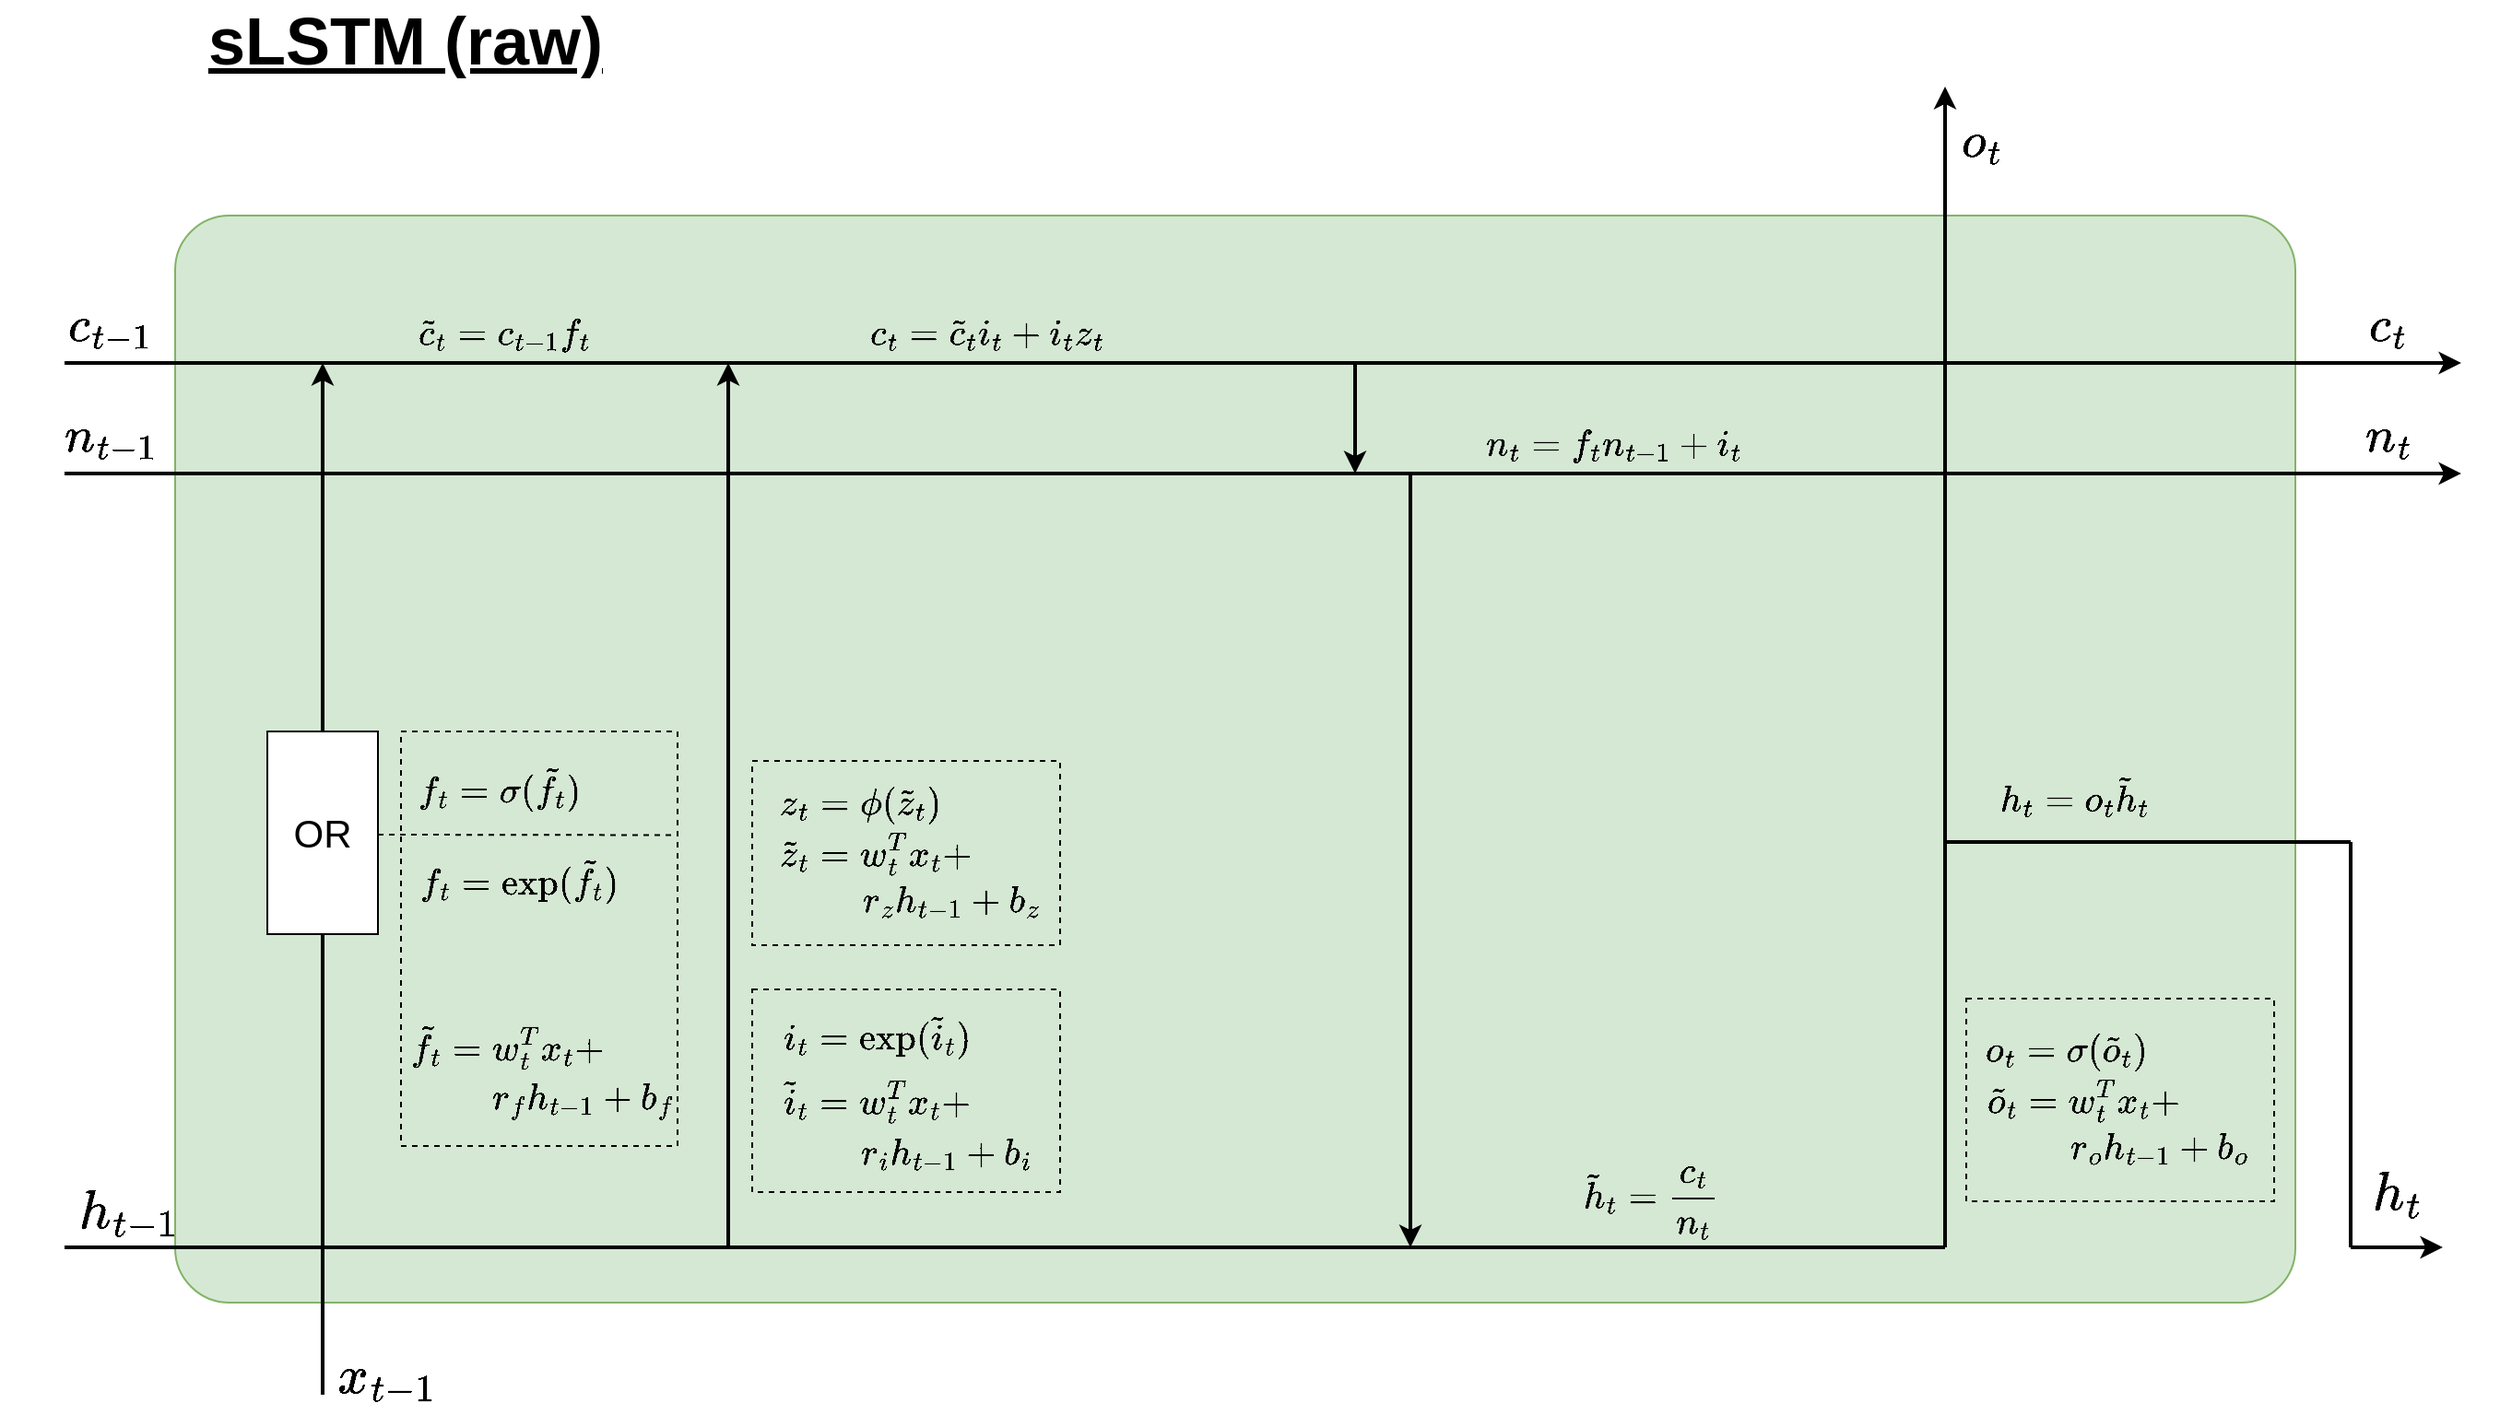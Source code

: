 <mxfile version="24.6.4" type="device" pages="2">
  <diagram name="Page-1" id="kfAxaO6tU3XehGaYWKPx">
    <mxGraphModel dx="2074" dy="1199" grid="1" gridSize="10" guides="1" tooltips="1" connect="1" arrows="1" fold="1" page="1" pageScale="1" pageWidth="850" pageHeight="1100" math="1" shadow="0">
      <root>
        <mxCell id="0" />
        <mxCell id="1" parent="0" />
        <mxCell id="GDzxvF_orYzHX6G-HKDW-2" value="" style="rounded=1;whiteSpace=wrap;html=1;fillColor=#d5e8d4;strokeColor=#82b366;arcSize=5;" vertex="1" parent="1">
          <mxGeometry x="100" y="160" width="1150" height="590" as="geometry" />
        </mxCell>
        <mxCell id="GDzxvF_orYzHX6G-HKDW-3" value="" style="endArrow=none;html=1;rounded=0;strokeWidth=2;endFill=0;" edge="1" parent="1">
          <mxGeometry width="50" height="50" relative="1" as="geometry">
            <mxPoint x="40" y="720" as="sourcePoint" />
            <mxPoint x="1060" y="720" as="targetPoint" />
          </mxGeometry>
        </mxCell>
        <mxCell id="GDzxvF_orYzHX6G-HKDW-5" value="\(h_{t-1}\)" style="text;html=1;align=center;verticalAlign=middle;resizable=0;points=[];autosize=1;strokeColor=none;fillColor=none;fontSize=25;" vertex="1" parent="1">
          <mxGeometry x="10" y="680" width="130" height="40" as="geometry" />
        </mxCell>
        <mxCell id="GDzxvF_orYzHX6G-HKDW-6" value="" style="endArrow=none;html=1;rounded=0;strokeWidth=2;endFill=0;entryX=0.5;entryY=1;entryDx=0;entryDy=0;" edge="1" parent="1" target="GDzxvF_orYzHX6G-HKDW-16">
          <mxGeometry width="50" height="50" relative="1" as="geometry">
            <mxPoint x="180" y="800" as="sourcePoint" />
            <mxPoint x="180" y="630" as="targetPoint" />
          </mxGeometry>
        </mxCell>
        <mxCell id="GDzxvF_orYzHX6G-HKDW-7" value="" style="endArrow=classic;html=1;rounded=0;strokeWidth=2;endFill=1;" edge="1" parent="1">
          <mxGeometry width="50" height="50" relative="1" as="geometry">
            <mxPoint x="40" y="240" as="sourcePoint" />
            <mxPoint x="1340" y="240" as="targetPoint" />
          </mxGeometry>
        </mxCell>
        <mxCell id="GDzxvF_orYzHX6G-HKDW-8" value="" style="endArrow=classic;html=1;rounded=0;strokeWidth=2;endFill=1;" edge="1" parent="1">
          <mxGeometry width="50" height="50" relative="1" as="geometry">
            <mxPoint x="40" y="300" as="sourcePoint" />
            <mxPoint x="1340" y="300" as="targetPoint" />
          </mxGeometry>
        </mxCell>
        <mxCell id="GDzxvF_orYzHX6G-HKDW-11" value="\(n_{t-1}\)" style="text;html=1;align=center;verticalAlign=middle;resizable=0;points=[];autosize=1;strokeColor=none;fillColor=none;fontSize=23;" vertex="1" parent="1">
          <mxGeometry x="5" y="260" width="120" height="40" as="geometry" />
        </mxCell>
        <mxCell id="GDzxvF_orYzHX6G-HKDW-12" value="\(c_{t-1}\)" style="text;html=1;align=center;verticalAlign=middle;resizable=0;points=[];autosize=1;strokeColor=none;fillColor=none;fontSize=23;" vertex="1" parent="1">
          <mxGeometry x="5" y="200" width="120" height="40" as="geometry" />
        </mxCell>
        <mxCell id="GDzxvF_orYzHX6G-HKDW-13" value="\(x_{t-1}\)" style="text;html=1;align=center;verticalAlign=middle;resizable=0;points=[];autosize=1;strokeColor=none;fillColor=none;fontSize=25;" vertex="1" parent="1">
          <mxGeometry x="150" y="770" width="130" height="40" as="geometry" />
        </mxCell>
        <mxCell id="GDzxvF_orYzHX6G-HKDW-24" style="edgeStyle=orthogonalEdgeStyle;rounded=0;orthogonalLoop=1;jettySize=auto;html=1;strokeWidth=2;" edge="1" parent="1" source="GDzxvF_orYzHX6G-HKDW-16">
          <mxGeometry relative="1" as="geometry">
            <mxPoint x="180" y="240" as="targetPoint" />
          </mxGeometry>
        </mxCell>
        <mxCell id="GDzxvF_orYzHX6G-HKDW-16" value="OR" style="rounded=0;whiteSpace=wrap;html=1;fontSize=21;" vertex="1" parent="1">
          <mxGeometry x="150" y="440" width="60" height="110" as="geometry" />
        </mxCell>
        <mxCell id="GDzxvF_orYzHX6G-HKDW-22" value="\(n_{t}\)" style="text;html=1;align=center;verticalAlign=middle;resizable=0;points=[];autosize=1;strokeColor=none;fillColor=none;fontSize=23;" vertex="1" parent="1">
          <mxGeometry x="1250" y="260" width="100" height="40" as="geometry" />
        </mxCell>
        <mxCell id="GDzxvF_orYzHX6G-HKDW-23" value="\(c_{t}\)" style="text;html=1;align=center;verticalAlign=middle;resizable=0;points=[];autosize=1;strokeColor=none;fillColor=none;fontSize=23;" vertex="1" parent="1">
          <mxGeometry x="1250" y="200" width="100" height="40" as="geometry" />
        </mxCell>
        <mxCell id="GDzxvF_orYzHX6G-HKDW-25" value="\(\tilde{c}_{t}=c_{t-1}f_t\)" style="text;html=1;align=center;verticalAlign=middle;resizable=0;points=[];autosize=1;strokeColor=none;fillColor=none;fontSize=17;" vertex="1" parent="1">
          <mxGeometry x="178" y="210" width="200" height="30" as="geometry" />
        </mxCell>
        <mxCell id="GDzxvF_orYzHX6G-HKDW-26" value="" style="endArrow=classic;html=1;rounded=0;strokeWidth=2;endFill=1;" edge="1" parent="1">
          <mxGeometry width="50" height="50" relative="1" as="geometry">
            <mxPoint x="400" y="720" as="sourcePoint" />
            <mxPoint x="400" y="240" as="targetPoint" />
          </mxGeometry>
        </mxCell>
        <mxCell id="GDzxvF_orYzHX6G-HKDW-27" value="\(c_t=\tilde{c}_{t}i_t + i_t z_t\)" style="text;html=1;align=center;verticalAlign=middle;resizable=0;points=[];autosize=1;strokeColor=none;fillColor=none;fontSize=17;" vertex="1" parent="1">
          <mxGeometry x="420" y="210" width="240" height="30" as="geometry" />
        </mxCell>
        <mxCell id="GDzxvF_orYzHX6G-HKDW-55" value="" style="endArrow=classic;html=1;rounded=0;strokeWidth=2;endFill=1;" edge="1" parent="1">
          <mxGeometry width="50" height="50" relative="1" as="geometry">
            <mxPoint x="1060" y="720" as="sourcePoint" />
            <mxPoint x="1060" y="90" as="targetPoint" />
          </mxGeometry>
        </mxCell>
        <mxCell id="GDzxvF_orYzHX6G-HKDW-56" value="\(o_{t}\)" style="text;html=1;align=center;verticalAlign=middle;resizable=0;points=[];autosize=1;strokeColor=none;fillColor=none;fontSize=23;" vertex="1" parent="1">
          <mxGeometry x="1030" y="100" width="100" height="40" as="geometry" />
        </mxCell>
        <mxCell id="GDzxvF_orYzHX6G-HKDW-58" value="\(\tilde{h}_t=\dfrac{c_t}{n_t}\)" style="text;html=1;align=center;verticalAlign=middle;resizable=0;points=[];autosize=1;strokeColor=none;fillColor=none;fontSize=17;" vertex="1" parent="1">
          <mxGeometry x="780" y="680" width="240" height="30" as="geometry" />
        </mxCell>
        <mxCell id="GDzxvF_orYzHX6G-HKDW-59" value="" style="endArrow=classic;html=1;rounded=0;strokeWidth=2;" edge="1" parent="1">
          <mxGeometry width="50" height="50" relative="1" as="geometry">
            <mxPoint x="740" y="240" as="sourcePoint" />
            <mxPoint x="740" y="300" as="targetPoint" />
          </mxGeometry>
        </mxCell>
        <mxCell id="GDzxvF_orYzHX6G-HKDW-60" value="$$n_t = f_tn_{t-1}+i_t$$" style="text;html=1;align=center;verticalAlign=middle;resizable=0;points=[];autosize=1;strokeColor=none;fillColor=none;fontSize=17;" vertex="1" parent="1">
          <mxGeometry x="780" y="270" width="200" height="30" as="geometry" />
        </mxCell>
        <mxCell id="GDzxvF_orYzHX6G-HKDW-62" value="" style="group" vertex="1" connectable="0" parent="1">
          <mxGeometry x="340" y="580" width="320" height="130" as="geometry" />
        </mxCell>
        <mxCell id="GDzxvF_orYzHX6G-HKDW-31" value="" style="group" vertex="1" connectable="0" parent="GDzxvF_orYzHX6G-HKDW-62">
          <mxGeometry y="40" width="320" height="90" as="geometry" />
        </mxCell>
        <mxCell id="GDzxvF_orYzHX6G-HKDW-32" value="&lt;font style=&quot;font-size: 17px;&quot;&gt;$$\tilde{i}_t=w^T_tx_t + $$&lt;/font&gt;" style="text;html=1;align=center;verticalAlign=middle;resizable=0;points=[];autosize=1;strokeColor=none;fillColor=none;fontSize=23;" vertex="1" parent="GDzxvF_orYzHX6G-HKDW-31">
          <mxGeometry x="30" width="220" height="40" as="geometry" />
        </mxCell>
        <mxCell id="GDzxvF_orYzHX6G-HKDW-33" value="&lt;font style=&quot;font-size: 17px;&quot;&gt;$$r_i h_{t-1} + b_i$$&lt;/font&gt;" style="text;html=1;align=center;verticalAlign=middle;resizable=0;points=[];autosize=1;strokeColor=none;fillColor=none;" vertex="1" parent="GDzxvF_orYzHX6G-HKDW-31">
          <mxGeometry x="88" y="35" width="180" height="30" as="geometry" />
        </mxCell>
        <mxCell id="GDzxvF_orYzHX6G-HKDW-53" value="" style="rounded=0;whiteSpace=wrap;html=1;fillColor=none;dashed=1;" vertex="1" parent="GDzxvF_orYzHX6G-HKDW-31">
          <mxGeometry x="73" y="-40" width="167" height="110" as="geometry" />
        </mxCell>
        <mxCell id="GDzxvF_orYzHX6G-HKDW-37" value="$$i_t = \text{exp}(\tilde{i}_t)$$" style="text;html=1;align=center;verticalAlign=middle;resizable=0;points=[];autosize=1;strokeColor=none;fillColor=none;fontSize=17;" vertex="1" parent="GDzxvF_orYzHX6G-HKDW-62">
          <mxGeometry x="15" y="10" width="250" height="30" as="geometry" />
        </mxCell>
        <mxCell id="GDzxvF_orYzHX6G-HKDW-63" value="" style="group" vertex="1" connectable="0" parent="1">
          <mxGeometry x="340" y="460" width="320" height="116" as="geometry" />
        </mxCell>
        <mxCell id="GDzxvF_orYzHX6G-HKDW-38" value="" style="group" vertex="1" connectable="0" parent="GDzxvF_orYzHX6G-HKDW-63">
          <mxGeometry y="26" width="320" height="90" as="geometry" />
        </mxCell>
        <mxCell id="GDzxvF_orYzHX6G-HKDW-39" value="&lt;font style=&quot;font-size: 17px;&quot;&gt;$$\tilde{z}_t=w^T_tx_t + $$&lt;/font&gt;" style="text;html=1;align=center;verticalAlign=middle;resizable=0;points=[];autosize=1;strokeColor=none;fillColor=none;fontSize=23;" vertex="1" parent="GDzxvF_orYzHX6G-HKDW-38">
          <mxGeometry x="25" width="230" height="40" as="geometry" />
        </mxCell>
        <mxCell id="GDzxvF_orYzHX6G-HKDW-40" value="&lt;font style=&quot;font-size: 17px;&quot;&gt;$$r_z h_{t-1} + b_z$$&lt;/font&gt;" style="text;html=1;align=center;verticalAlign=middle;resizable=0;points=[];autosize=1;strokeColor=none;fillColor=none;" vertex="1" parent="GDzxvF_orYzHX6G-HKDW-38">
          <mxGeometry x="86" y="32" width="190" height="30" as="geometry" />
        </mxCell>
        <mxCell id="GDzxvF_orYzHX6G-HKDW-42" value="" style="rounded=0;whiteSpace=wrap;html=1;fillColor=none;dashed=1;" vertex="1" parent="GDzxvF_orYzHX6G-HKDW-38">
          <mxGeometry x="73" y="-30" width="167" height="100" as="geometry" />
        </mxCell>
        <mxCell id="GDzxvF_orYzHX6G-HKDW-41" value="&lt;font style=&quot;font-size: 17px;&quot;&gt;$$z_t = \phi(\tilde{z}_t)$$&lt;/font&gt;" style="text;html=1;align=center;verticalAlign=middle;resizable=0;points=[];autosize=1;fontSize=23;" vertex="1" parent="GDzxvF_orYzHX6G-HKDW-63">
          <mxGeometry x="26" width="210" height="40" as="geometry" />
        </mxCell>
        <mxCell id="GDzxvF_orYzHX6G-HKDW-65" value="" style="endArrow=classic;html=1;rounded=0;strokeWidth=2;" edge="1" parent="1">
          <mxGeometry width="50" height="50" relative="1" as="geometry">
            <mxPoint x="770" y="300" as="sourcePoint" />
            <mxPoint x="770" y="720" as="targetPoint" />
          </mxGeometry>
        </mxCell>
        <mxCell id="GDzxvF_orYzHX6G-HKDW-72" value="" style="group" vertex="1" connectable="0" parent="1">
          <mxGeometry x="995" y="594" width="365" height="116" as="geometry" />
        </mxCell>
        <mxCell id="GDzxvF_orYzHX6G-HKDW-67" value="" style="group" vertex="1" connectable="0" parent="GDzxvF_orYzHX6G-HKDW-72">
          <mxGeometry y="26" width="365" height="90" as="geometry" />
        </mxCell>
        <mxCell id="GDzxvF_orYzHX6G-HKDW-68" value="&lt;font style=&quot;font-size: 17px;&quot;&gt;$$\tilde{o}_t=w^T_tx_t + $$&lt;/font&gt;" style="text;html=1;align=center;verticalAlign=middle;resizable=0;points=[];autosize=1;strokeColor=none;fillColor=none;fontSize=23;" vertex="1" parent="GDzxvF_orYzHX6G-HKDW-67">
          <mxGeometry x="25" width="230" height="40" as="geometry" />
        </mxCell>
        <mxCell id="GDzxvF_orYzHX6G-HKDW-69" value="&lt;font style=&quot;font-size: 17px;&quot;&gt;$$r_o h_{t-1} + b_o$$&lt;/font&gt;" style="text;html=1;align=center;verticalAlign=middle;resizable=0;points=[];autosize=1;strokeColor=none;fillColor=none;" vertex="1" parent="GDzxvF_orYzHX6G-HKDW-67">
          <mxGeometry x="86" y="32" width="190" height="30" as="geometry" />
        </mxCell>
        <mxCell id="GDzxvF_orYzHX6G-HKDW-70" value="" style="rounded=0;whiteSpace=wrap;html=1;fillColor=none;dashed=1;" vertex="1" parent="GDzxvF_orYzHX6G-HKDW-67">
          <mxGeometry x="76.5" y="-35" width="167" height="110" as="geometry" />
        </mxCell>
        <mxCell id="GDzxvF_orYzHX6G-HKDW-77" value="\(h_{t}\)" style="text;html=1;align=center;verticalAlign=middle;resizable=0;points=[];autosize=1;strokeColor=none;fillColor=none;fontSize=25;" vertex="1" parent="GDzxvF_orYzHX6G-HKDW-67">
          <mxGeometry x="255" y="50" width="110" height="40" as="geometry" />
        </mxCell>
        <mxCell id="GDzxvF_orYzHX6G-HKDW-71" value="&lt;font style=&quot;font-size: 17px;&quot;&gt;$$o_t = \sigma(\tilde{o}_t)$$&lt;/font&gt;" style="text;html=1;align=center;verticalAlign=middle;resizable=0;points=[];autosize=1;fontSize=23;" vertex="1" parent="GDzxvF_orYzHX6G-HKDW-72">
          <mxGeometry x="10" width="240" height="40" as="geometry" />
        </mxCell>
        <mxCell id="GDzxvF_orYzHX6G-HKDW-73" value="" style="endArrow=none;html=1;rounded=0;strokeWidth=2;" edge="1" parent="1">
          <mxGeometry width="50" height="50" relative="1" as="geometry">
            <mxPoint x="1280" y="500" as="sourcePoint" />
            <mxPoint x="1060" y="500" as="targetPoint" />
          </mxGeometry>
        </mxCell>
        <mxCell id="GDzxvF_orYzHX6G-HKDW-74" value="" style="endArrow=none;html=1;rounded=0;strokeWidth=2;" edge="1" parent="1">
          <mxGeometry width="50" height="50" relative="1" as="geometry">
            <mxPoint x="1280" y="720" as="sourcePoint" />
            <mxPoint x="1280" y="500" as="targetPoint" />
          </mxGeometry>
        </mxCell>
        <mxCell id="GDzxvF_orYzHX6G-HKDW-75" value="" style="endArrow=classic;html=1;rounded=0;strokeWidth=2;endFill=1;" edge="1" parent="1">
          <mxGeometry width="50" height="50" relative="1" as="geometry">
            <mxPoint x="1280" y="720" as="sourcePoint" />
            <mxPoint x="1330" y="720" as="targetPoint" />
          </mxGeometry>
        </mxCell>
        <mxCell id="GDzxvF_orYzHX6G-HKDW-76" value="\(h_t=o_t \tilde{h}_t\)" style="text;html=1;align=center;verticalAlign=middle;resizable=0;points=[];autosize=1;strokeColor=none;fillColor=none;fontSize=17;" vertex="1" parent="1">
          <mxGeometry x="1040" y="460" width="180" height="30" as="geometry" />
        </mxCell>
        <mxCell id="GDzxvF_orYzHX6G-HKDW-79" value="" style="group" vertex="1" connectable="0" parent="1">
          <mxGeometry x="129" y="455" width="315" height="230" as="geometry" />
        </mxCell>
        <mxCell id="GDzxvF_orYzHX6G-HKDW-19" value="$$f_t = \text{exp}(\tilde{f}_t)$$" style="text;html=1;align=center;verticalAlign=middle;resizable=0;points=[];autosize=1;strokeColor=none;fillColor=none;fontSize=17;" vertex="1" parent="GDzxvF_orYzHX6G-HKDW-79">
          <mxGeometry x="32" y="50" width="250" height="30" as="geometry" />
        </mxCell>
        <mxCell id="GDzxvF_orYzHX6G-HKDW-20" value="$$f_t = \sigma(\tilde{f}_t)$$" style="text;html=1;align=center;verticalAlign=middle;resizable=0;points=[];autosize=1;strokeColor=none;fillColor=none;fontSize=17;" vertex="1" parent="GDzxvF_orYzHX6G-HKDW-79">
          <mxGeometry x="32" width="230" height="30" as="geometry" />
        </mxCell>
        <mxCell id="GDzxvF_orYzHX6G-HKDW-80" value="" style="group" vertex="1" connectable="0" parent="GDzxvF_orYzHX6G-HKDW-79">
          <mxGeometry x="11" y="-15" width="315" height="230" as="geometry" />
        </mxCell>
        <mxCell id="GDzxvF_orYzHX6G-HKDW-30" value="" style="group" vertex="1" connectable="0" parent="GDzxvF_orYzHX6G-HKDW-80">
          <mxGeometry y="150" width="315" height="80" as="geometry" />
        </mxCell>
        <mxCell id="GDzxvF_orYzHX6G-HKDW-15" value="&lt;font style=&quot;font-size: 17px;&quot;&gt;$$\tilde{f}_t=w^T_tx_t + $$&lt;/font&gt;" style="text;html=1;align=center;verticalAlign=middle;resizable=0;points=[];autosize=1;strokeColor=none;fillColor=none;fontSize=23;" vertex="1" parent="GDzxvF_orYzHX6G-HKDW-30">
          <mxGeometry x="30" width="220" height="40" as="geometry" />
        </mxCell>
        <mxCell id="GDzxvF_orYzHX6G-HKDW-29" value="&lt;font style=&quot;font-size: 17px;&quot;&gt;$$r_f h_{t-1} + b_f$$&lt;/font&gt;" style="text;html=1;align=center;verticalAlign=middle;resizable=0;points=[];autosize=1;strokeColor=none;fillColor=none;" vertex="1" parent="GDzxvF_orYzHX6G-HKDW-30">
          <mxGeometry x="91" y="35" width="180" height="30" as="geometry" />
        </mxCell>
        <mxCell id="GDzxvF_orYzHX6G-HKDW-78" value="" style="rounded=0;whiteSpace=wrap;html=1;fillColor=none;dashed=1;" vertex="1" parent="GDzxvF_orYzHX6G-HKDW-80">
          <mxGeometry x="82.5" width="150" height="225" as="geometry" />
        </mxCell>
        <mxCell id="GDzxvF_orYzHX6G-HKDW-81" value="" style="endArrow=none;dashed=1;html=1;rounded=0;entryX=1;entryY=0.25;entryDx=0;entryDy=0;" edge="1" parent="1" target="GDzxvF_orYzHX6G-HKDW-78">
          <mxGeometry width="50" height="50" relative="1" as="geometry">
            <mxPoint x="210" y="496" as="sourcePoint" />
            <mxPoint x="620" y="540" as="targetPoint" />
          </mxGeometry>
        </mxCell>
        <mxCell id="QawaIqMBEnEhTKRPBF7T-1" value="sLSTM (raw)" style="text;html=1;align=center;verticalAlign=middle;whiteSpace=wrap;rounded=0;strokeWidth=1;fontStyle=5;fontSize=36;" vertex="1" parent="1">
          <mxGeometry x="100" y="50" width="250" height="30" as="geometry" />
        </mxCell>
      </root>
    </mxGraphModel>
  </diagram>
  <diagram name="Copy of Page-1" id="S6WHtQwzXXG4aPu8AZ3l">
    <mxGraphModel dx="2074" dy="1199" grid="1" gridSize="10" guides="1" tooltips="1" connect="1" arrows="1" fold="1" page="1" pageScale="1" pageWidth="850" pageHeight="1100" math="1" shadow="0">
      <root>
        <mxCell id="kINEO4VpC-mk6Z2qRJxT-0" />
        <mxCell id="kINEO4VpC-mk6Z2qRJxT-1" parent="kINEO4VpC-mk6Z2qRJxT-0" />
        <mxCell id="kINEO4VpC-mk6Z2qRJxT-2" value="" style="rounded=1;whiteSpace=wrap;html=1;fillColor=#d5e8d4;strokeColor=#82b366;arcSize=5;" vertex="1" parent="kINEO4VpC-mk6Z2qRJxT-1">
          <mxGeometry x="100" y="160" width="1150" height="590" as="geometry" />
        </mxCell>
        <mxCell id="kINEO4VpC-mk6Z2qRJxT-3" value="" style="endArrow=none;html=1;rounded=0;strokeWidth=2;endFill=0;" edge="1" parent="kINEO4VpC-mk6Z2qRJxT-1">
          <mxGeometry width="50" height="50" relative="1" as="geometry">
            <mxPoint x="40" y="720" as="sourcePoint" />
            <mxPoint x="1060" y="720" as="targetPoint" />
          </mxGeometry>
        </mxCell>
        <mxCell id="kINEO4VpC-mk6Z2qRJxT-4" value="\(h_{t-1}\)" style="text;html=1;align=center;verticalAlign=middle;resizable=0;points=[];autosize=1;strokeColor=none;fillColor=none;fontSize=25;" vertex="1" parent="kINEO4VpC-mk6Z2qRJxT-1">
          <mxGeometry x="10" y="680" width="130" height="40" as="geometry" />
        </mxCell>
        <mxCell id="kINEO4VpC-mk6Z2qRJxT-5" value="" style="endArrow=none;html=1;rounded=0;strokeWidth=2;endFill=0;entryX=0.5;entryY=1;entryDx=0;entryDy=0;" edge="1" parent="kINEO4VpC-mk6Z2qRJxT-1" target="kINEO4VpC-mk6Z2qRJxT-14">
          <mxGeometry width="50" height="50" relative="1" as="geometry">
            <mxPoint x="180" y="800" as="sourcePoint" />
            <mxPoint x="180" y="630" as="targetPoint" />
          </mxGeometry>
        </mxCell>
        <mxCell id="kINEO4VpC-mk6Z2qRJxT-6" value="" style="endArrow=classic;html=1;rounded=0;strokeWidth=2;endFill=1;" edge="1" parent="kINEO4VpC-mk6Z2qRJxT-1">
          <mxGeometry width="50" height="50" relative="1" as="geometry">
            <mxPoint x="40" y="240" as="sourcePoint" />
            <mxPoint x="1340" y="240" as="targetPoint" />
          </mxGeometry>
        </mxCell>
        <mxCell id="kINEO4VpC-mk6Z2qRJxT-7" value="" style="endArrow=classic;html=1;rounded=0;strokeWidth=2;endFill=1;" edge="1" parent="kINEO4VpC-mk6Z2qRJxT-1">
          <mxGeometry width="50" height="50" relative="1" as="geometry">
            <mxPoint x="40" y="300" as="sourcePoint" />
            <mxPoint x="1340" y="300" as="targetPoint" />
          </mxGeometry>
        </mxCell>
        <mxCell id="kINEO4VpC-mk6Z2qRJxT-8" value="" style="endArrow=classic;html=1;rounded=0;strokeWidth=2;endFill=1;" edge="1" parent="kINEO4VpC-mk6Z2qRJxT-1">
          <mxGeometry width="50" height="50" relative="1" as="geometry">
            <mxPoint x="40" y="360" as="sourcePoint" />
            <mxPoint x="1340" y="360" as="targetPoint" />
          </mxGeometry>
        </mxCell>
        <mxCell id="kINEO4VpC-mk6Z2qRJxT-9" value="\(m_{t-1}\)" style="text;html=1;align=center;verticalAlign=middle;resizable=0;points=[];autosize=1;strokeColor=none;fillColor=none;fontSize=23;fontStyle=0" vertex="1" parent="kINEO4VpC-mk6Z2qRJxT-1">
          <mxGeometry y="320" width="130" height="40" as="geometry" />
        </mxCell>
        <mxCell id="kINEO4VpC-mk6Z2qRJxT-10" value="\(n_{t-1}\)" style="text;html=1;align=center;verticalAlign=middle;resizable=0;points=[];autosize=1;strokeColor=none;fillColor=none;fontSize=23;" vertex="1" parent="kINEO4VpC-mk6Z2qRJxT-1">
          <mxGeometry x="5" y="260" width="120" height="40" as="geometry" />
        </mxCell>
        <mxCell id="kINEO4VpC-mk6Z2qRJxT-11" value="\(c_{t-1}\)" style="text;html=1;align=center;verticalAlign=middle;resizable=0;points=[];autosize=1;strokeColor=none;fillColor=none;fontSize=23;" vertex="1" parent="kINEO4VpC-mk6Z2qRJxT-1">
          <mxGeometry x="5" y="200" width="120" height="40" as="geometry" />
        </mxCell>
        <mxCell id="kINEO4VpC-mk6Z2qRJxT-12" value="\(x_{t-1}\)" style="text;html=1;align=center;verticalAlign=middle;resizable=0;points=[];autosize=1;strokeColor=none;fillColor=none;fontSize=25;" vertex="1" parent="kINEO4VpC-mk6Z2qRJxT-1">
          <mxGeometry x="150" y="770" width="130" height="40" as="geometry" />
        </mxCell>
        <mxCell id="kINEO4VpC-mk6Z2qRJxT-13" style="edgeStyle=orthogonalEdgeStyle;rounded=0;orthogonalLoop=1;jettySize=auto;html=1;strokeWidth=2;" edge="1" parent="kINEO4VpC-mk6Z2qRJxT-1" source="kINEO4VpC-mk6Z2qRJxT-14">
          <mxGeometry relative="1" as="geometry">
            <mxPoint x="180" y="240" as="targetPoint" />
          </mxGeometry>
        </mxCell>
        <mxCell id="kINEO4VpC-mk6Z2qRJxT-14" value="OR" style="rounded=0;whiteSpace=wrap;html=1;fontSize=21;" vertex="1" parent="kINEO4VpC-mk6Z2qRJxT-1">
          <mxGeometry x="150" y="440" width="60" height="110" as="geometry" />
        </mxCell>
        <mxCell id="kINEO4VpC-mk6Z2qRJxT-15" value="\(m_{t}\)" style="text;html=1;align=center;verticalAlign=middle;resizable=0;points=[];autosize=1;strokeColor=none;fillColor=none;fontSize=23;" vertex="1" parent="kINEO4VpC-mk6Z2qRJxT-1">
          <mxGeometry x="1245" y="320" width="110" height="40" as="geometry" />
        </mxCell>
        <mxCell id="kINEO4VpC-mk6Z2qRJxT-16" value="\(n_{t}\)" style="text;html=1;align=center;verticalAlign=middle;resizable=0;points=[];autosize=1;strokeColor=none;fillColor=none;fontSize=23;" vertex="1" parent="kINEO4VpC-mk6Z2qRJxT-1">
          <mxGeometry x="1250" y="260" width="100" height="40" as="geometry" />
        </mxCell>
        <mxCell id="kINEO4VpC-mk6Z2qRJxT-17" value="\(c_{t}\)" style="text;html=1;align=center;verticalAlign=middle;resizable=0;points=[];autosize=1;strokeColor=none;fillColor=none;fontSize=23;" vertex="1" parent="kINEO4VpC-mk6Z2qRJxT-1">
          <mxGeometry x="1250" y="200" width="100" height="40" as="geometry" />
        </mxCell>
        <mxCell id="kINEO4VpC-mk6Z2qRJxT-18" value="\(\tilde{c}_{t}=c_{t-1}f&#39;_t\)" style="text;html=1;align=center;verticalAlign=middle;resizable=0;points=[];autosize=1;strokeColor=none;fillColor=none;fontSize=17;" vertex="1" parent="kINEO4VpC-mk6Z2qRJxT-1">
          <mxGeometry x="735" y="205" width="210" height="30" as="geometry" />
        </mxCell>
        <mxCell id="kINEO4VpC-mk6Z2qRJxT-19" value="" style="endArrow=classic;html=1;rounded=0;strokeWidth=2;endFill=1;" edge="1" parent="kINEO4VpC-mk6Z2qRJxT-1">
          <mxGeometry width="50" height="50" relative="1" as="geometry">
            <mxPoint x="400" y="720" as="sourcePoint" />
            <mxPoint x="400" y="360" as="targetPoint" />
          </mxGeometry>
        </mxCell>
        <mxCell id="kINEO4VpC-mk6Z2qRJxT-20" value="\(c_t=\tilde{c}_{t}i&#39;_t + i&#39;_t z_t\)" style="text;html=1;align=center;verticalAlign=middle;resizable=0;points=[];autosize=1;strokeColor=none;fillColor=none;fontSize=17;" vertex="1" parent="kINEO4VpC-mk6Z2qRJxT-1">
          <mxGeometry x="730" y="170" width="250" height="30" as="geometry" />
        </mxCell>
        <mxCell id="kINEO4VpC-mk6Z2qRJxT-21" value="\(m_{t} = \text{max}\Big(\log (f_t) + m_{t-1} , \log(i_t)\Big)\)" style="text;html=1;align=center;verticalAlign=middle;resizable=0;points=[];autosize=1;strokeColor=none;fillColor=none;fontSize=17;fontStyle=0" vertex="1" parent="kINEO4VpC-mk6Z2qRJxT-1">
          <mxGeometry x="330" y="325" width="460" height="30" as="geometry" />
        </mxCell>
        <mxCell id="kINEO4VpC-mk6Z2qRJxT-22" value="" style="endArrow=classic;html=1;rounded=0;strokeWidth=2;endFill=1;" edge="1" parent="kINEO4VpC-mk6Z2qRJxT-1">
          <mxGeometry width="50" height="50" relative="1" as="geometry">
            <mxPoint x="1060" y="720" as="sourcePoint" />
            <mxPoint x="1060" y="90" as="targetPoint" />
          </mxGeometry>
        </mxCell>
        <mxCell id="kINEO4VpC-mk6Z2qRJxT-23" value="\(o_{t}\)" style="text;html=1;align=center;verticalAlign=middle;resizable=0;points=[];autosize=1;strokeColor=none;fillColor=none;fontSize=23;" vertex="1" parent="kINEO4VpC-mk6Z2qRJxT-1">
          <mxGeometry x="1030" y="100" width="100" height="40" as="geometry" />
        </mxCell>
        <mxCell id="kINEO4VpC-mk6Z2qRJxT-25" value="" style="endArrow=classic;html=1;rounded=0;strokeWidth=2;" edge="1" parent="kINEO4VpC-mk6Z2qRJxT-1">
          <mxGeometry width="50" height="50" relative="1" as="geometry">
            <mxPoint x="890" y="240" as="sourcePoint" />
            <mxPoint x="890" y="300" as="targetPoint" />
          </mxGeometry>
        </mxCell>
        <mxCell id="kINEO4VpC-mk6Z2qRJxT-26" value="$$n_t = f&#39;_tn_{t-1}+i&#39;_t$$" style="text;html=1;align=center;verticalAlign=middle;resizable=0;points=[];autosize=1;strokeColor=none;fillColor=none;fontSize=17;" vertex="1" parent="kINEO4VpC-mk6Z2qRJxT-1">
          <mxGeometry x="875" y="270" width="210" height="30" as="geometry" />
        </mxCell>
        <mxCell id="kINEO4VpC-mk6Z2qRJxT-27" value="" style="group" vertex="1" connectable="0" parent="kINEO4VpC-mk6Z2qRJxT-1">
          <mxGeometry x="340" y="580" width="320" height="130" as="geometry" />
        </mxCell>
        <mxCell id="kINEO4VpC-mk6Z2qRJxT-28" value="" style="group" vertex="1" connectable="0" parent="kINEO4VpC-mk6Z2qRJxT-27">
          <mxGeometry y="40" width="320" height="90" as="geometry" />
        </mxCell>
        <mxCell id="kINEO4VpC-mk6Z2qRJxT-29" value="&lt;font style=&quot;font-size: 17px;&quot;&gt;$$\tilde{i}_t=w^T_tx_t + $$&lt;/font&gt;" style="text;html=1;align=center;verticalAlign=middle;resizable=0;points=[];autosize=1;strokeColor=none;fillColor=none;fontSize=23;" vertex="1" parent="kINEO4VpC-mk6Z2qRJxT-28">
          <mxGeometry x="30" width="220" height="40" as="geometry" />
        </mxCell>
        <mxCell id="kINEO4VpC-mk6Z2qRJxT-30" value="&lt;font style=&quot;font-size: 17px;&quot;&gt;$$r_i h_{t-1} + b_i$$&lt;/font&gt;" style="text;html=1;align=center;verticalAlign=middle;resizable=0;points=[];autosize=1;strokeColor=none;fillColor=none;" vertex="1" parent="kINEO4VpC-mk6Z2qRJxT-28">
          <mxGeometry x="88" y="35" width="180" height="30" as="geometry" />
        </mxCell>
        <mxCell id="kINEO4VpC-mk6Z2qRJxT-31" value="" style="rounded=0;whiteSpace=wrap;html=1;fillColor=none;dashed=1;" vertex="1" parent="kINEO4VpC-mk6Z2qRJxT-28">
          <mxGeometry x="73" y="-40" width="167" height="110" as="geometry" />
        </mxCell>
        <mxCell id="kINEO4VpC-mk6Z2qRJxT-32" value="$$i_t = \text{exp}(\tilde{i}_t)$$" style="text;html=1;align=center;verticalAlign=middle;resizable=0;points=[];autosize=1;strokeColor=none;fillColor=none;fontSize=17;" vertex="1" parent="kINEO4VpC-mk6Z2qRJxT-27">
          <mxGeometry x="15" y="10" width="250" height="30" as="geometry" />
        </mxCell>
        <mxCell id="kINEO4VpC-mk6Z2qRJxT-33" value="" style="group" vertex="1" connectable="0" parent="kINEO4VpC-mk6Z2qRJxT-1">
          <mxGeometry x="340" y="460" width="320" height="116" as="geometry" />
        </mxCell>
        <mxCell id="kINEO4VpC-mk6Z2qRJxT-34" value="" style="group" vertex="1" connectable="0" parent="kINEO4VpC-mk6Z2qRJxT-33">
          <mxGeometry y="26" width="320" height="90" as="geometry" />
        </mxCell>
        <mxCell id="kINEO4VpC-mk6Z2qRJxT-35" value="&lt;font style=&quot;font-size: 17px;&quot;&gt;$$\tilde{z}_t=w^T_tx_t + $$&lt;/font&gt;" style="text;html=1;align=center;verticalAlign=middle;resizable=0;points=[];autosize=1;strokeColor=none;fillColor=none;fontSize=23;" vertex="1" parent="kINEO4VpC-mk6Z2qRJxT-34">
          <mxGeometry x="25" width="230" height="40" as="geometry" />
        </mxCell>
        <mxCell id="kINEO4VpC-mk6Z2qRJxT-36" value="&lt;font style=&quot;font-size: 17px;&quot;&gt;$$r_z h_{t-1} + b_z$$&lt;/font&gt;" style="text;html=1;align=center;verticalAlign=middle;resizable=0;points=[];autosize=1;strokeColor=none;fillColor=none;" vertex="1" parent="kINEO4VpC-mk6Z2qRJxT-34">
          <mxGeometry x="86" y="32" width="190" height="30" as="geometry" />
        </mxCell>
        <mxCell id="kINEO4VpC-mk6Z2qRJxT-37" value="" style="rounded=0;whiteSpace=wrap;html=1;fillColor=none;dashed=1;" vertex="1" parent="kINEO4VpC-mk6Z2qRJxT-34">
          <mxGeometry x="73" y="-30" width="167" height="100" as="geometry" />
        </mxCell>
        <mxCell id="kINEO4VpC-mk6Z2qRJxT-38" value="&lt;font style=&quot;font-size: 17px;&quot;&gt;$$z_t = \phi(\tilde{z}_t)$$&lt;/font&gt;" style="text;html=1;align=center;verticalAlign=middle;resizable=0;points=[];autosize=1;fontSize=23;" vertex="1" parent="kINEO4VpC-mk6Z2qRJxT-33">
          <mxGeometry x="26" width="210" height="40" as="geometry" />
        </mxCell>
        <mxCell id="kINEO4VpC-mk6Z2qRJxT-39" value="" style="endArrow=classic;html=1;rounded=0;strokeWidth=2;" edge="1" parent="kINEO4VpC-mk6Z2qRJxT-1">
          <mxGeometry width="50" height="50" relative="1" as="geometry">
            <mxPoint x="930" y="300" as="sourcePoint" />
            <mxPoint x="930" y="720" as="targetPoint" />
          </mxGeometry>
        </mxCell>
        <mxCell id="kINEO4VpC-mk6Z2qRJxT-40" value="" style="group" vertex="1" connectable="0" parent="kINEO4VpC-mk6Z2qRJxT-1">
          <mxGeometry x="995" y="594" width="365" height="116" as="geometry" />
        </mxCell>
        <mxCell id="kINEO4VpC-mk6Z2qRJxT-41" value="" style="group" vertex="1" connectable="0" parent="kINEO4VpC-mk6Z2qRJxT-40">
          <mxGeometry y="26" width="365" height="90" as="geometry" />
        </mxCell>
        <mxCell id="kINEO4VpC-mk6Z2qRJxT-42" value="&lt;font style=&quot;font-size: 17px;&quot;&gt;$$\tilde{o}_t=w^T_tx_t + $$&lt;/font&gt;" style="text;html=1;align=center;verticalAlign=middle;resizable=0;points=[];autosize=1;strokeColor=none;fillColor=none;fontSize=23;" vertex="1" parent="kINEO4VpC-mk6Z2qRJxT-41">
          <mxGeometry x="25" width="230" height="40" as="geometry" />
        </mxCell>
        <mxCell id="kINEO4VpC-mk6Z2qRJxT-43" value="&lt;font style=&quot;font-size: 17px;&quot;&gt;$$r_o h_{t-1} + b_o$$&lt;/font&gt;" style="text;html=1;align=center;verticalAlign=middle;resizable=0;points=[];autosize=1;strokeColor=none;fillColor=none;" vertex="1" parent="kINEO4VpC-mk6Z2qRJxT-41">
          <mxGeometry x="86" y="32" width="190" height="30" as="geometry" />
        </mxCell>
        <mxCell id="kINEO4VpC-mk6Z2qRJxT-44" value="" style="rounded=0;whiteSpace=wrap;html=1;fillColor=none;dashed=1;" vertex="1" parent="kINEO4VpC-mk6Z2qRJxT-41">
          <mxGeometry x="76.5" y="-35" width="167" height="110" as="geometry" />
        </mxCell>
        <mxCell id="kINEO4VpC-mk6Z2qRJxT-45" value="\(h_{t}\)" style="text;html=1;align=center;verticalAlign=middle;resizable=0;points=[];autosize=1;strokeColor=none;fillColor=none;fontSize=25;" vertex="1" parent="kINEO4VpC-mk6Z2qRJxT-41">
          <mxGeometry x="255" y="50" width="110" height="40" as="geometry" />
        </mxCell>
        <mxCell id="kINEO4VpC-mk6Z2qRJxT-24" value="\(\tilde{h}_t=\dfrac{c_t}{n_t}\)" style="text;html=1;align=center;verticalAlign=middle;resizable=0;points=[];autosize=1;strokeColor=none;fillColor=none;fontSize=17;" vertex="1" parent="kINEO4VpC-mk6Z2qRJxT-41">
          <mxGeometry x="-125" y="60" width="240" height="30" as="geometry" />
        </mxCell>
        <mxCell id="kINEO4VpC-mk6Z2qRJxT-46" value="&lt;font style=&quot;font-size: 17px;&quot;&gt;$$o_t = \sigma(\tilde{o}_t)$$&lt;/font&gt;" style="text;html=1;align=center;verticalAlign=middle;resizable=0;points=[];autosize=1;fontSize=23;" vertex="1" parent="kINEO4VpC-mk6Z2qRJxT-40">
          <mxGeometry x="10" width="240" height="40" as="geometry" />
        </mxCell>
        <mxCell id="kINEO4VpC-mk6Z2qRJxT-47" value="" style="endArrow=none;html=1;rounded=0;strokeWidth=2;" edge="1" parent="kINEO4VpC-mk6Z2qRJxT-1">
          <mxGeometry width="50" height="50" relative="1" as="geometry">
            <mxPoint x="1280" y="500" as="sourcePoint" />
            <mxPoint x="1060" y="500" as="targetPoint" />
          </mxGeometry>
        </mxCell>
        <mxCell id="kINEO4VpC-mk6Z2qRJxT-48" value="" style="endArrow=none;html=1;rounded=0;strokeWidth=2;" edge="1" parent="kINEO4VpC-mk6Z2qRJxT-1">
          <mxGeometry width="50" height="50" relative="1" as="geometry">
            <mxPoint x="1280" y="720" as="sourcePoint" />
            <mxPoint x="1280" y="500" as="targetPoint" />
          </mxGeometry>
        </mxCell>
        <mxCell id="kINEO4VpC-mk6Z2qRJxT-49" value="" style="endArrow=classic;html=1;rounded=0;strokeWidth=2;endFill=1;" edge="1" parent="kINEO4VpC-mk6Z2qRJxT-1">
          <mxGeometry width="50" height="50" relative="1" as="geometry">
            <mxPoint x="1280" y="720" as="sourcePoint" />
            <mxPoint x="1330" y="720" as="targetPoint" />
          </mxGeometry>
        </mxCell>
        <mxCell id="kINEO4VpC-mk6Z2qRJxT-50" value="\(h_t=o_t \tilde{h}_t\)" style="text;html=1;align=center;verticalAlign=middle;resizable=0;points=[];autosize=1;strokeColor=none;fillColor=none;fontSize=17;" vertex="1" parent="kINEO4VpC-mk6Z2qRJxT-1">
          <mxGeometry x="1040" y="460" width="180" height="30" as="geometry" />
        </mxCell>
        <mxCell id="kINEO4VpC-mk6Z2qRJxT-51" value="" style="group" vertex="1" connectable="0" parent="kINEO4VpC-mk6Z2qRJxT-1">
          <mxGeometry x="129" y="455" width="315" height="230" as="geometry" />
        </mxCell>
        <mxCell id="kINEO4VpC-mk6Z2qRJxT-52" value="$$f_t = \text{exp}(\tilde{f}_t)$$" style="text;html=1;align=center;verticalAlign=middle;resizable=0;points=[];autosize=1;strokeColor=none;fillColor=none;fontSize=17;" vertex="1" parent="kINEO4VpC-mk6Z2qRJxT-51">
          <mxGeometry x="32" y="50" width="250" height="30" as="geometry" />
        </mxCell>
        <mxCell id="kINEO4VpC-mk6Z2qRJxT-53" value="$$f_t = \sigma(\tilde{f}_t)$$" style="text;html=1;align=center;verticalAlign=middle;resizable=0;points=[];autosize=1;strokeColor=none;fillColor=none;fontSize=17;" vertex="1" parent="kINEO4VpC-mk6Z2qRJxT-51">
          <mxGeometry x="32" width="230" height="30" as="geometry" />
        </mxCell>
        <mxCell id="kINEO4VpC-mk6Z2qRJxT-54" value="" style="group" vertex="1" connectable="0" parent="kINEO4VpC-mk6Z2qRJxT-51">
          <mxGeometry x="11" y="-15" width="315" height="230" as="geometry" />
        </mxCell>
        <mxCell id="kINEO4VpC-mk6Z2qRJxT-55" value="" style="group" vertex="1" connectable="0" parent="kINEO4VpC-mk6Z2qRJxT-54">
          <mxGeometry y="150" width="315" height="80" as="geometry" />
        </mxCell>
        <mxCell id="kINEO4VpC-mk6Z2qRJxT-56" value="&lt;font style=&quot;font-size: 17px;&quot;&gt;$$\tilde{f}_t=w^T_tx_t + $$&lt;/font&gt;" style="text;html=1;align=center;verticalAlign=middle;resizable=0;points=[];autosize=1;strokeColor=none;fillColor=none;fontSize=23;" vertex="1" parent="kINEO4VpC-mk6Z2qRJxT-55">
          <mxGeometry x="30" width="220" height="40" as="geometry" />
        </mxCell>
        <mxCell id="kINEO4VpC-mk6Z2qRJxT-57" value="&lt;font style=&quot;font-size: 17px;&quot;&gt;$$r_f h_{t-1} + b_f$$&lt;/font&gt;" style="text;html=1;align=center;verticalAlign=middle;resizable=0;points=[];autosize=1;strokeColor=none;fillColor=none;" vertex="1" parent="kINEO4VpC-mk6Z2qRJxT-55">
          <mxGeometry x="91" y="35" width="180" height="30" as="geometry" />
        </mxCell>
        <mxCell id="kINEO4VpC-mk6Z2qRJxT-58" value="" style="rounded=0;whiteSpace=wrap;html=1;fillColor=none;dashed=1;" vertex="1" parent="kINEO4VpC-mk6Z2qRJxT-54">
          <mxGeometry x="82.5" width="150" height="225" as="geometry" />
        </mxCell>
        <mxCell id="kINEO4VpC-mk6Z2qRJxT-59" value="" style="endArrow=none;dashed=1;html=1;rounded=0;entryX=1;entryY=0.25;entryDx=0;entryDy=0;" edge="1" parent="kINEO4VpC-mk6Z2qRJxT-1" target="kINEO4VpC-mk6Z2qRJxT-58">
          <mxGeometry width="50" height="50" relative="1" as="geometry">
            <mxPoint x="210" y="496" as="sourcePoint" />
            <mxPoint x="620" y="540" as="targetPoint" />
          </mxGeometry>
        </mxCell>
        <mxCell id="Ell18Xs10MfgE6Nu36X6-0" value="" style="endArrow=none;html=1;rounded=0;strokeWidth=2;strokeColor=#FF0000;" edge="1" parent="kINEO4VpC-mk6Z2qRJxT-1">
          <mxGeometry width="50" height="50" relative="1" as="geometry">
            <mxPoint x="640" y="460" as="sourcePoint" />
            <mxPoint x="640" y="360" as="targetPoint" />
          </mxGeometry>
        </mxCell>
        <mxCell id="Ell18Xs10MfgE6Nu36X6-1" value="" style="endArrow=none;html=1;rounded=0;entryX=0.591;entryY=0.508;entryDx=0;entryDy=0;entryPerimeter=0;strokeWidth=2;strokeColor=#FF0000;" edge="1" parent="kINEO4VpC-mk6Z2qRJxT-1" target="kINEO4VpC-mk6Z2qRJxT-2">
          <mxGeometry width="50" height="50" relative="1" as="geometry">
            <mxPoint x="640" y="460" as="sourcePoint" />
            <mxPoint x="870" y="590" as="targetPoint" />
          </mxGeometry>
        </mxCell>
        <mxCell id="Ell18Xs10MfgE6Nu36X6-2" value="" style="endArrow=classic;html=1;rounded=0;entryX=0.375;entryY=1;entryDx=0;entryDy=0;entryPerimeter=0;strokeWidth=2;endFill=1;strokeColor=#FF0000;" edge="1" parent="kINEO4VpC-mk6Z2qRJxT-1">
          <mxGeometry width="50" height="50" relative="1" as="geometry">
            <mxPoint x="779" y="460" as="sourcePoint" />
            <mxPoint x="779" y="240" as="targetPoint" />
          </mxGeometry>
        </mxCell>
        <mxCell id="rPGaR1l9fBno12i5C363-4" value="" style="rounded=0;whiteSpace=wrap;html=1;fillColor=#f8cecc;dashed=1;strokeColor=#b85450;opacity=30;" vertex="1" parent="kINEO4VpC-mk6Z2qRJxT-1">
          <mxGeometry x="610" y="468" width="300" height="122" as="geometry" />
        </mxCell>
        <mxCell id="rPGaR1l9fBno12i5C363-5" value="&lt;font style=&quot;font-size: 17px;&quot;&gt;$$i_t&#39;&amp;nbsp;= \text{exp}\Big(\log(i_t) - m_t\Big)$$&lt;/font&gt;" style="text;html=1;align=center;verticalAlign=middle;resizable=0;points=[];autosize=1;fontSize=17;fontColor=#FF0000;" vertex="1" parent="kINEO4VpC-mk6Z2qRJxT-1">
          <mxGeometry x="560" y="475" width="340" height="30" as="geometry" />
        </mxCell>
        <mxCell id="rPGaR1l9fBno12i5C363-6" value="&lt;font style=&quot;font-size: 17px;&quot;&gt;$$\phantom{i_t&#39;} = \text{exp}\Big(\tilde{i}_t - m_t\Big)$$&lt;/font&gt;" style="text;html=1;align=center;verticalAlign=middle;resizable=0;points=[];autosize=1;fontSize=17;fontColor=#FF0000;" vertex="1" parent="kINEO4VpC-mk6Z2qRJxT-1">
          <mxGeometry x="492" y="514" width="430" height="30" as="geometry" />
        </mxCell>
        <mxCell id="rPGaR1l9fBno12i5C363-2" value="&lt;font style=&quot;font-size: 17px;&quot;&gt;$$f_t&#39;=\text{exp}\Big(\log(f_t)+m_{t-1}-m_t\Big)$$&lt;/font&gt;" style="text;html=1;align=center;verticalAlign=middle;resizable=0;points=[];autosize=1;strokeColor=none;fillColor=none;fontSize=17;fontColor=#FF0000;" vertex="1" parent="kINEO4VpC-mk6Z2qRJxT-1">
          <mxGeometry x="567" y="553" width="390" height="30" as="geometry" />
        </mxCell>
        <mxCell id="rPGaR1l9fBno12i5C363-7" value="" style="rounded=0;whiteSpace=wrap;html=1;fillColor=#f8cecc;strokeColor=#FF0000;dashed=1;opacity=40;" vertex="1" parent="kINEO4VpC-mk6Z2qRJxT-1">
          <mxGeometry x="888" y="169" width="16" height="30" as="geometry" />
        </mxCell>
        <mxCell id="rPGaR1l9fBno12i5C363-8" value="" style="rounded=0;whiteSpace=wrap;html=1;fillColor=#f8cecc;strokeColor=#FF0000;dashed=1;opacity=40;" vertex="1" parent="kINEO4VpC-mk6Z2qRJxT-1">
          <mxGeometry x="849" y="169" width="17" height="30" as="geometry" />
        </mxCell>
        <mxCell id="rPGaR1l9fBno12i5C363-9" value="" style="rounded=0;whiteSpace=wrap;html=1;fillColor=#f8cecc;strokeColor=#FF0000;dashed=1;opacity=40;" vertex="1" parent="kINEO4VpC-mk6Z2qRJxT-1">
          <mxGeometry x="872" y="205" width="16" height="30" as="geometry" />
        </mxCell>
        <mxCell id="rPGaR1l9fBno12i5C363-10" value="" style="rounded=0;whiteSpace=wrap;html=1;fillColor=#f8cecc;strokeColor=#FF0000;dashed=1;opacity=40;" vertex="1" parent="kINEO4VpC-mk6Z2qRJxT-1">
          <mxGeometry x="956" y="268" width="16" height="30" as="geometry" />
        </mxCell>
        <mxCell id="rPGaR1l9fBno12i5C363-11" value="" style="rounded=0;whiteSpace=wrap;html=1;fillColor=#f8cecc;strokeColor=#FF0000;dashed=1;opacity=40;" vertex="1" parent="kINEO4VpC-mk6Z2qRJxT-1">
          <mxGeometry x="1033" y="268" width="16" height="30" as="geometry" />
        </mxCell>
        <mxCell id="oDBJ205QjxywtG4ppE6Q-0" value="sLSTM (stabilzed)" style="text;html=1;align=center;verticalAlign=middle;whiteSpace=wrap;rounded=0;strokeWidth=1;fontStyle=5;fontSize=36;" vertex="1" parent="kINEO4VpC-mk6Z2qRJxT-1">
          <mxGeometry x="100" y="50" width="350" height="30" as="geometry" />
        </mxCell>
      </root>
    </mxGraphModel>
  </diagram>
</mxfile>
